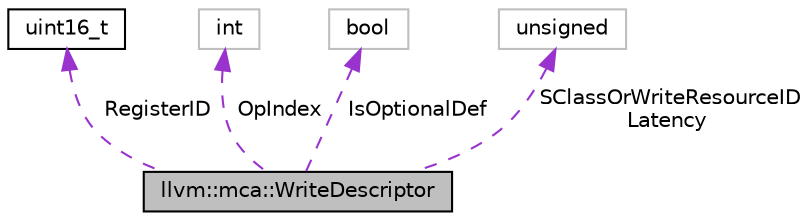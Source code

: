 digraph "llvm::mca::WriteDescriptor"
{
 // LATEX_PDF_SIZE
  bgcolor="transparent";
  edge [fontname="Helvetica",fontsize="10",labelfontname="Helvetica",labelfontsize="10"];
  node [fontname="Helvetica",fontsize="10",shape=record];
  Node1 [label="llvm::mca::WriteDescriptor",height=0.2,width=0.4,color="black", fillcolor="grey75", style="filled", fontcolor="black",tooltip="A register write descriptor."];
  Node2 -> Node1 [dir="back",color="darkorchid3",fontsize="10",style="dashed",label=" RegisterID" ,fontname="Helvetica"];
  Node2 [label="uint16_t",height=0.2,width=0.4,color="black",URL="$classuint16__t.html",tooltip=" "];
  Node3 -> Node1 [dir="back",color="darkorchid3",fontsize="10",style="dashed",label=" OpIndex" ,fontname="Helvetica"];
  Node3 [label="int",height=0.2,width=0.4,color="grey75",tooltip=" "];
  Node4 -> Node1 [dir="back",color="darkorchid3",fontsize="10",style="dashed",label=" IsOptionalDef" ,fontname="Helvetica"];
  Node4 [label="bool",height=0.2,width=0.4,color="grey75",tooltip=" "];
  Node5 -> Node1 [dir="back",color="darkorchid3",fontsize="10",style="dashed",label=" SClassOrWriteResourceID\nLatency" ,fontname="Helvetica"];
  Node5 [label="unsigned",height=0.2,width=0.4,color="grey75",tooltip=" "];
}
